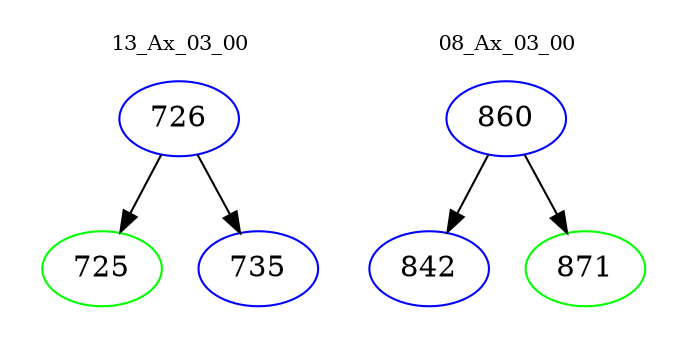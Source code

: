 digraph{
subgraph cluster_0 {
color = white
label = "13_Ax_03_00";
fontsize=10;
T0_726 [label="726", color="blue"]
T0_726 -> T0_725 [color="black"]
T0_725 [label="725", color="green"]
T0_726 -> T0_735 [color="black"]
T0_735 [label="735", color="blue"]
}
subgraph cluster_1 {
color = white
label = "08_Ax_03_00";
fontsize=10;
T1_860 [label="860", color="blue"]
T1_860 -> T1_842 [color="black"]
T1_842 [label="842", color="blue"]
T1_860 -> T1_871 [color="black"]
T1_871 [label="871", color="green"]
}
}
